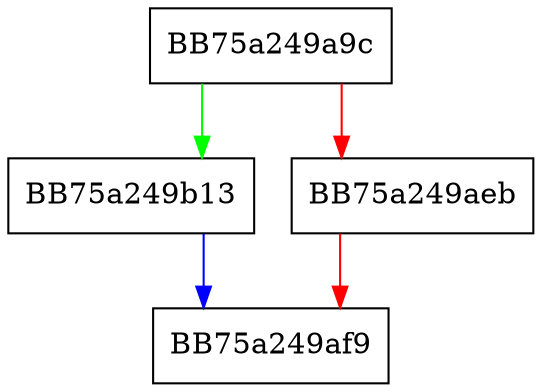 digraph AddEntry {
  node [shape="box"];
  graph [splines=ortho];
  BB75a249a9c -> BB75a249b13 [color="green"];
  BB75a249a9c -> BB75a249aeb [color="red"];
  BB75a249aeb -> BB75a249af9 [color="red"];
  BB75a249b13 -> BB75a249af9 [color="blue"];
}